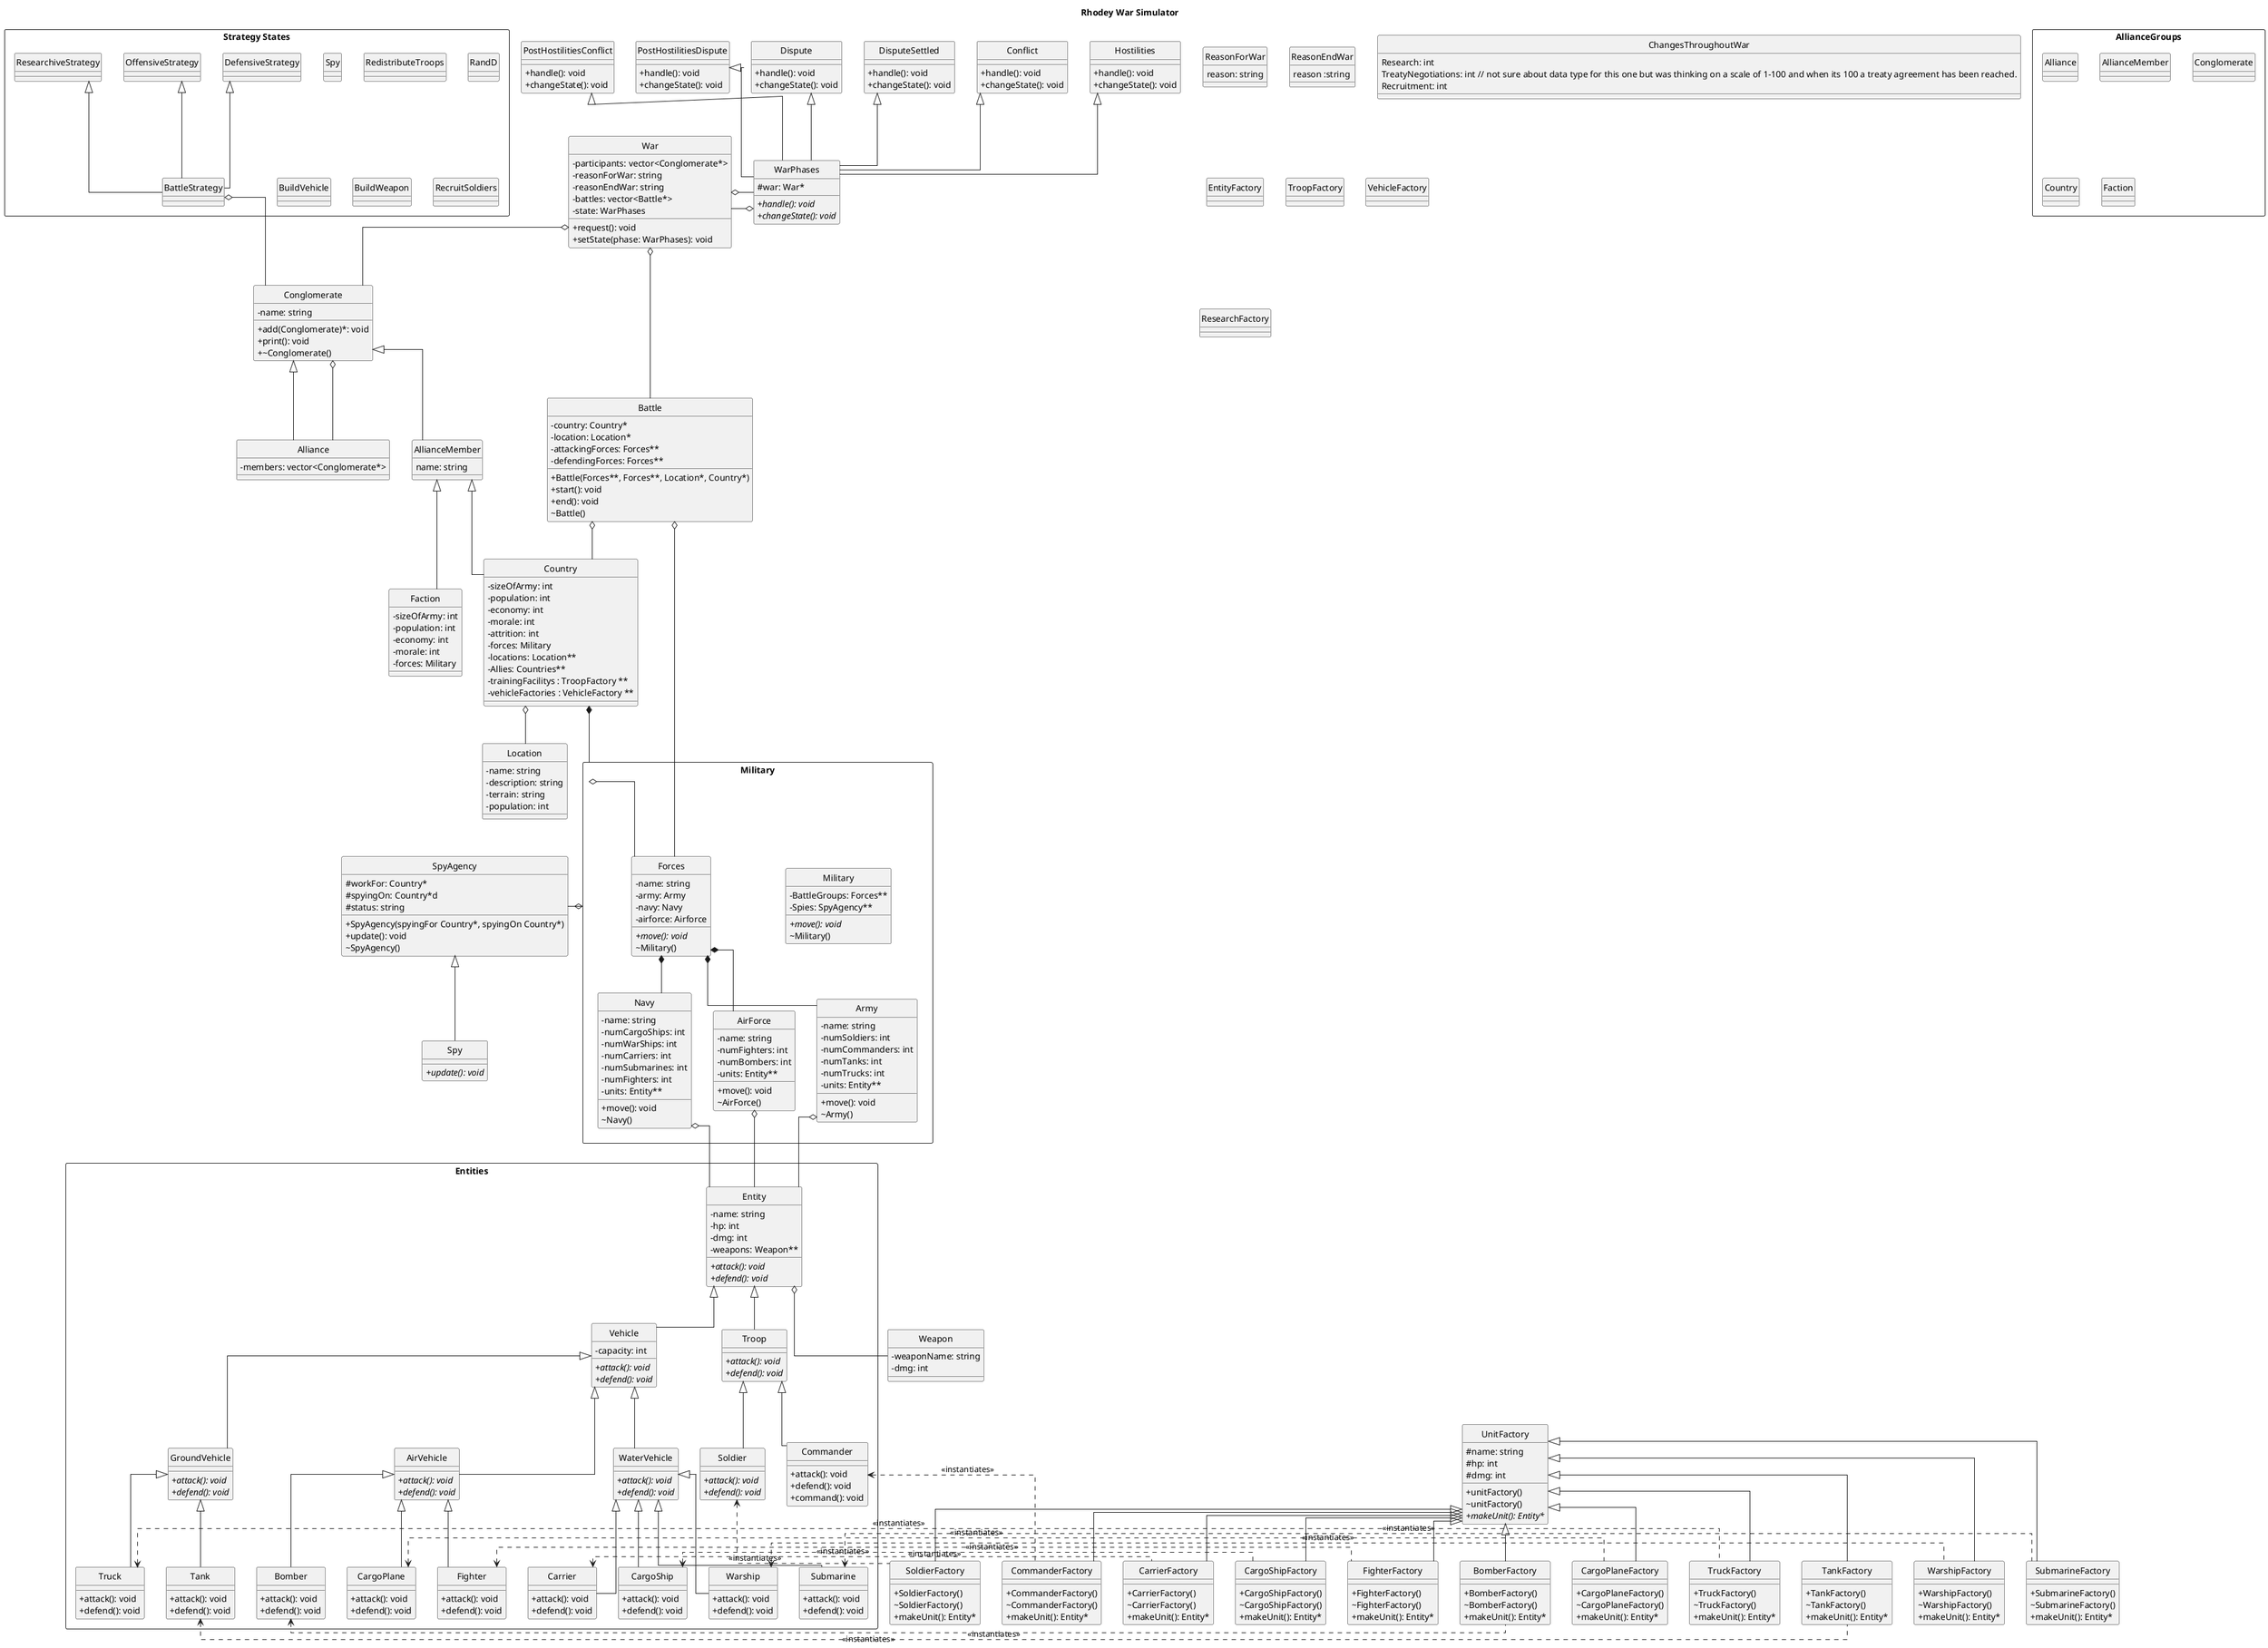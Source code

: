 !include <font-awesome/common>
@startuml Rhodey Class Diagram
skinparam classAttributeIconSize 0
title Rhodey War Simulator
hide circle
skinparam linetype ortho

' ===== CLASSES =====

rectangle AllianceGroups{
    class Alliance
    class AllianceMember
    class Conglomerate
    Class Country
    class Faction
}

class Conglomerate{
    - name: string
    + add(Conglomerate)*: void
    + print(): void
    + ~Conglomerate()
}

class AllianceMember {
    name: string
    

}
class Alliance{
    - members: vector<Conglomerate*>

}

class Weapon {
    - weaponName: string
    - dmg: int
}

class ReasonForWar {
    reason: string

}
class ReasonEndWar {
    reason :string
}
class ChangesThroughoutWar {
    Research: int
    TreatyNegotiations: int // not sure about data type for this one but was thinking on a scale of 1-100 and when its 100 a treaty agreement has been reached.
    Recruitment: int
}

class War{
    - participants: vector<Conglomerate*>
    - reasonForWar: string
    - reasonEndWar: string
    - battles: vector<Battle*>
    - state: WarPhases
    + request(): void
    + setState(phase: WarPhases): void
}


class WarPhases{
    #war: War*
    {abstract} + handle(): void
    {abstract} + changeState(): void

}

class Dispute{
    + handle(): void
    + changeState(): void
}

class Conflict{
    + handle(): void
    + changeState(): void
}

class Hostilities{
    + handle(): void
    + changeState(): void
}

class PostHostilitiesConflict{
    + handle(): void
    + changeState(): void
}

class PostHostilitiesDispute{
    + handle(): void
    + changeState(): void
}

class DisputeSettled{
    + handle(): void
    + changeState(): void
}






rectangle Military{
    class Military{
        - BattleGroups: Forces**
        - Spies: SpyAgency**
        {abstract} + move(): void
        ~Military()
    }

    class Forces{
        - name: string
        - army: Army
        - navy: Navy
        - airforce: Airforce
        {abstract} + move(): void
        ~Military()
    }

    class Army{
        - name: string
        - numSoldiers: int
        - numCommanders: int
        - numTanks: int
        - numTrucks: int
        - units: Entity**
        + move(): void
        ~Army()
    }

    class Navy{
        - name: string
        - numCargoShips: int
        - numWarShips: int
        - numCarriers: int
        - numSubmarines: int
        - numFighters: int
        - units: Entity**
        + move(): void
        ~Navy()
    }

    class AirForce{
        - name: string
        - numFighters: int
        - numBombers: int
        - units: Entity**
        + move(): void
        ~AirForce()
    }
}



class EntityFactory
class TroopFactory
class VehicleFactory
class ResearchFactory

class UnitFactory{
    # name: string
    # hp: int
    # dmg: int
    + unitFactory()
    ~ unitFactory()
    + {abstract} makeUnit(): Entity*
    
}

class TruckFactory{
    + TruckFactory()
    ~ TruckFactory()
    + makeUnit(): Entity*   
}

class TankFactory{
    + TankFactory()
    ~ TankFactory()
    + makeUnit(): Entity*   
}

class SoldierFactory{
    + SoldierFactory()
    ~ SoldierFactory()
    + makeUnit(): Entity*   
}

class CommanderFactory{
    + CommanderFactory()
    ~ CommanderFactory()
    + makeUnit(): Entity*   
}

class CarrierFactory{
    + CarrierFactory()
    ~ CarrierFactory()
    + makeUnit(): Entity*   
}

class CargoShipFactory{
    + CargoShipFactory()
    ~ CargoShipFactory()
    + makeUnit(): Entity*   
}

class WarshipFactory{
    + WarshipFactory()
    ~ WarshipFactory()
    + makeUnit(): Entity*   
}

class SubmarineFactory{
    + SubmarineFactory()
    ~ SubmarineFactory()
    + makeUnit(): Entity*   
}

class FighterFactory{
    + FighterFactory()
    ~ FighterFactory()
    + makeUnit(): Entity*   
}

class BomberFactory{
    + BomberFactory()
    ~ BomberFactory()
    + makeUnit(): Entity*   
}

class CargoPlaneFactory{
    + CargoPlaneFactory()
    ~ CargoPlaneFactory()
    + makeUnit(): Entity*   
}




class Faction{
    - sizeOfArmy: int
    - population: int
    - economy: int
    - morale: int
    - forces: Military
}

class Country{
    - sizeOfArmy: int
    - population: int
    - economy: int
    - morale: int
    - attrition: int
    - forces: Military
    - locations: Location**
    - Allies: Countries**
    - trainingFacilitys : TroopFactory **
    - vehicleFactories : VehicleFactory **
}

class Location{
    - name: string
    - description: string
    - terrain: string
    - population: int

}

class Battle{
    - country: Country*
    - location: Location*
    - attackingForces: Forces**
    - defendingForces: Forces**
    + Battle(Forces~**, Forces~**, Location*, Country*)
    + start(): void
    + end(): void
    ~Battle()
}



class SpyAgency{
    # workFor: Country*
    # spyingOn: Country*d
    # status: string
    + SpyAgency(spyingFor Country*, spyingOn Country*)
    + update(): void
    ~SpyAgency()
}

class Spy{
     {abstract} + update(): void
}






' == Entities == '
rectangle "Entities" {
    

    class Entity{
        - name: string
        - hp: int
        - dmg: int
        - weapons: Weapon**
        {abstract} + attack(): void
        {abstract} + defend(): void


    }



    class Troop{
        {abstract} + attack(): void
        {abstract} + defend(): void

    }

    class Vehicle{
        - capacity: int
        {abstract} + attack(): void
        {abstract} + defend(): void
    }

    class GroundVehicle{
        {abstract} + attack(): void
        {abstract} + defend(): void
    }

    class Truck{
        + attack(): void
        + defend(): void
    }

    class Tank{
        + attack(): void
        + defend(): void
    }

    class AirVehicle{
        {abstract} + attack(): void
        {abstract} + defend(): void
    }

    class Fighter{
        + attack(): void
        + defend(): void
    }

    class Bomber{
        + attack(): void
        + defend(): void
    }

    class CargoPlane{

        + attack(): void
        + defend(): void
    }

    class WaterVehicle{

        {abstract} + attack(): void
        {abstract} + defend(): void
    }


    class CargoShip{

        + attack(): void
        + defend(): void
    }

    class Warship{

        + attack(): void
        + defend(): void
    }

    class Submarine{

        + attack(): void
        + defend(): void
    }

    class Carrier{

        + attack(): void
        + defend(): void
    }

    class Soldier{

        {abstract} + attack(): void
        {abstract} + defend(): void
    }

    class Commander{
        + attack(): void
        + defend(): void
        + command(): void
    }
}

' Different strategy states'
rectangle "Strategy States" {
    class BattleStrategy
    class DefensiveStrategy
    class OffensiveStrategy
    class ResearchiveStrategy
    class Spy
    class RedistributeTroops
    class RandD
    class BuildVehicle
    class BuildWeapon
    class RecruitSoldiers
}

' ===== RELATIONSHIPS =====
Entity o-- Weapon
Entity <|-- Troop
Entity <|-- Vehicle
Troop <|-- Soldier
Troop <|-- Commander
Vehicle <|-- GroundVehicle
Vehicle <|-- AirVehicle
Vehicle <|-- WaterVehicle
GroundVehicle <|-- Truck
GroundVehicle <|-- Tank
AirVehicle <|-- Fighter
AirVehicle <|-- Bomber
AirVehicle <|-- CargoPlane
WaterVehicle <|-- Warship
WaterVehicle <|-- Carrier
WaterVehicle <|-- Submarine
WaterVehicle <|-- CargoShip

UnitFactory <|-- TruckFactory
UnitFactory <|-- TankFactory
UnitFactory <|-- SoldierFactory
UnitFactory <|-- CommanderFactory
UnitFactory <|-- WarshipFactory
UnitFactory <|-- SubmarineFactory
UnitFactory <|-- CarrierFactory
UnitFactory <|-- CargoShipFactory
UnitFactory <|-- FighterFactory
UnitFactory <|-- BomberFactory
UnitFactory <|-- CargoPlaneFactory


TruckFactory .l.> Truck : <<instantiates>>
TankFactory .l.> Tank : <<instantiates>>
SoldierFactory .l.> Soldier : <<instantiates>>
CommanderFactory .l.> Commander : <<instantiates>>
WarshipFactory .l.> Warship : <<instantiates>>
SubmarineFactory .l.> Submarine : <<instantiates>>
CarrierFactory .l.> Carrier : <<instantiates>>
CargoShipFactory .l.> CargoShip : <<instantiates>>
FighterFactory .l.> Fighter : <<instantiates>>
BomberFactory .l.> Bomber : <<instantiates>>
CargoPlaneFactory .l.> CargoPlane : <<instantiates>>



Forces *-- Army
Forces *-- Navy
Forces *-- AirForce

Military o-- Forces

Army o-- Entity
Navy o-- Entity
AirForce o-- Entity

Country o-- Location
Country *-- Military

Battle o-- Country
Battle o-- Forces

SpyAgency <|-- Spy
Military o-- SpyAgency

AllianceMember <|-- Country
AllianceMember <|-- Faction
Conglomerate <|-- Alliance
Conglomerate <|-- AllianceMember
Conglomerate o-- Alliance
BattleStrategy o-- Conglomerate
DefensiveStrategy <|-- BattleStrategy
OffensiveStrategy <|-- BattleStrategy
ResearchiveStrategy <|-- BattleStrategy

Dispute <|-- WarPhases
Conflict <|-- WarPhases
Hostilities <|-- WarPhases
PostHostilitiesConflict <|-- WarPhases
PostHostilitiesDispute <|-- WarPhases
DisputeSettled <|-- WarPhases

War o- WarPhases
War o-- Conglomerate
WarPhases o- War
War o-- Battle





@enduml
